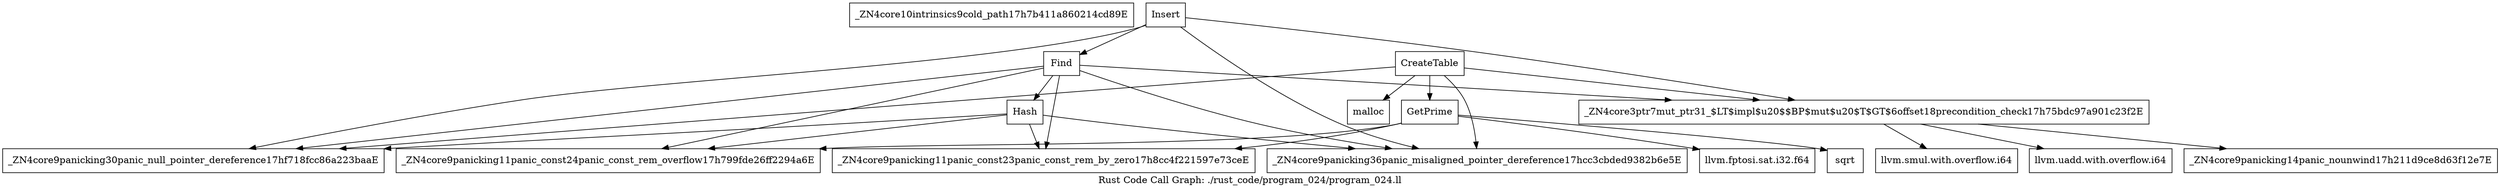 digraph "Rust Code Call Graph: ./rust_code/program_024/program_024.ll" {
	label="Rust Code Call Graph: ./rust_code/program_024/program_024.ll";

	Node0x56343fbdf9d0 [shape=record,label="{_ZN4core10intrinsics9cold_path17h7b411a860214cd89E}"];
	Node0x56343fbe0360 [shape=record,label="{_ZN4core3ptr7mut_ptr31_$LT$impl$u20$$BP$mut$u20$T$GT$6offset18precondition_check17h75bdc97a901c23f2E}"];
	Node0x56343fbe0360 -> Node0x56343fb559e0;
	Node0x56343fbe0360 -> Node0x56343fbc86d0;
	Node0x56343fbe0360 -> Node0x56343fbbaff0;
	Node0x56343fbbd0a0 [shape=record,label="{GetPrime}"];
	Node0x56343fbbd0a0 -> Node0x56343fbbdf40;
	Node0x56343fbbd0a0 -> Node0x56343fbc52b0;
	Node0x56343fbbd0a0 -> Node0x56343fbc0760;
	Node0x56343fbbd0a0 -> Node0x56343fbc1f30;
	Node0x56343fbc4190 [shape=record,label="{CreateTable}"];
	Node0x56343fbc4190 -> Node0x56343fbc3560;
	Node0x56343fbc4190 -> Node0x56343fbbd0a0;
	Node0x56343fbc4190 -> Node0x56343fbc5670;
	Node0x56343fbc4190 -> Node0x56343fbe62a0;
	Node0x56343fbc4190 -> Node0x56343fbe0360;
	Node0x56343fbca7f0 [shape=record,label="{Insert}"];
	Node0x56343fbca7f0 -> Node0x56343fbe6520;
	Node0x56343fbca7f0 -> Node0x56343fbc5670;
	Node0x56343fbca7f0 -> Node0x56343fbe0360;
	Node0x56343fbca7f0 -> Node0x56343fbe62a0;
	Node0x56343fbc62a0 [shape=record,label="{Hash}"];
	Node0x56343fbc62a0 -> Node0x56343fbc5670;
	Node0x56343fbc62a0 -> Node0x56343fbe62a0;
	Node0x56343fbc62a0 -> Node0x56343fbc1f30;
	Node0x56343fbc62a0 -> Node0x56343fbbdf40;
	Node0x56343fbe6520 [shape=record,label="{Find}"];
	Node0x56343fbe6520 -> Node0x56343fbc62a0;
	Node0x56343fbe6520 -> Node0x56343fbc5670;
	Node0x56343fbe6520 -> Node0x56343fbe0360;
	Node0x56343fbe6520 -> Node0x56343fbe62a0;
	Node0x56343fbe6520 -> Node0x56343fbbdf40;
	Node0x56343fbe6520 -> Node0x56343fbc1f30;
	Node0x56343fb559e0 [shape=record,label="{llvm.smul.with.overflow.i64}"];
	Node0x56343fbc86d0 [shape=record,label="{llvm.uadd.with.overflow.i64}"];
	Node0x56343fbbaff0 [shape=record,label="{_ZN4core9panicking14panic_nounwind17h211d9ce8d63f12e7E}"];
	Node0x56343fbbdf40 [shape=record,label="{_ZN4core9panicking11panic_const24panic_const_rem_overflow17h799fde26ff2294a6E}"];
	Node0x56343fbc52b0 [shape=record,label="{sqrt}"];
	Node0x56343fbc0760 [shape=record,label="{llvm.fptosi.sat.i32.f64}"];
	Node0x56343fbc1f30 [shape=record,label="{_ZN4core9panicking11panic_const23panic_const_rem_by_zero17h8cc4f221597e73ceE}"];
	Node0x56343fbc3560 [shape=record,label="{malloc}"];
	Node0x56343fbc5670 [shape=record,label="{_ZN4core9panicking36panic_misaligned_pointer_dereference17hcc3cbded9382b6e5E}"];
	Node0x56343fbe62a0 [shape=record,label="{_ZN4core9panicking30panic_null_pointer_dereference17hf718fcc86a223baaE}"];
}

